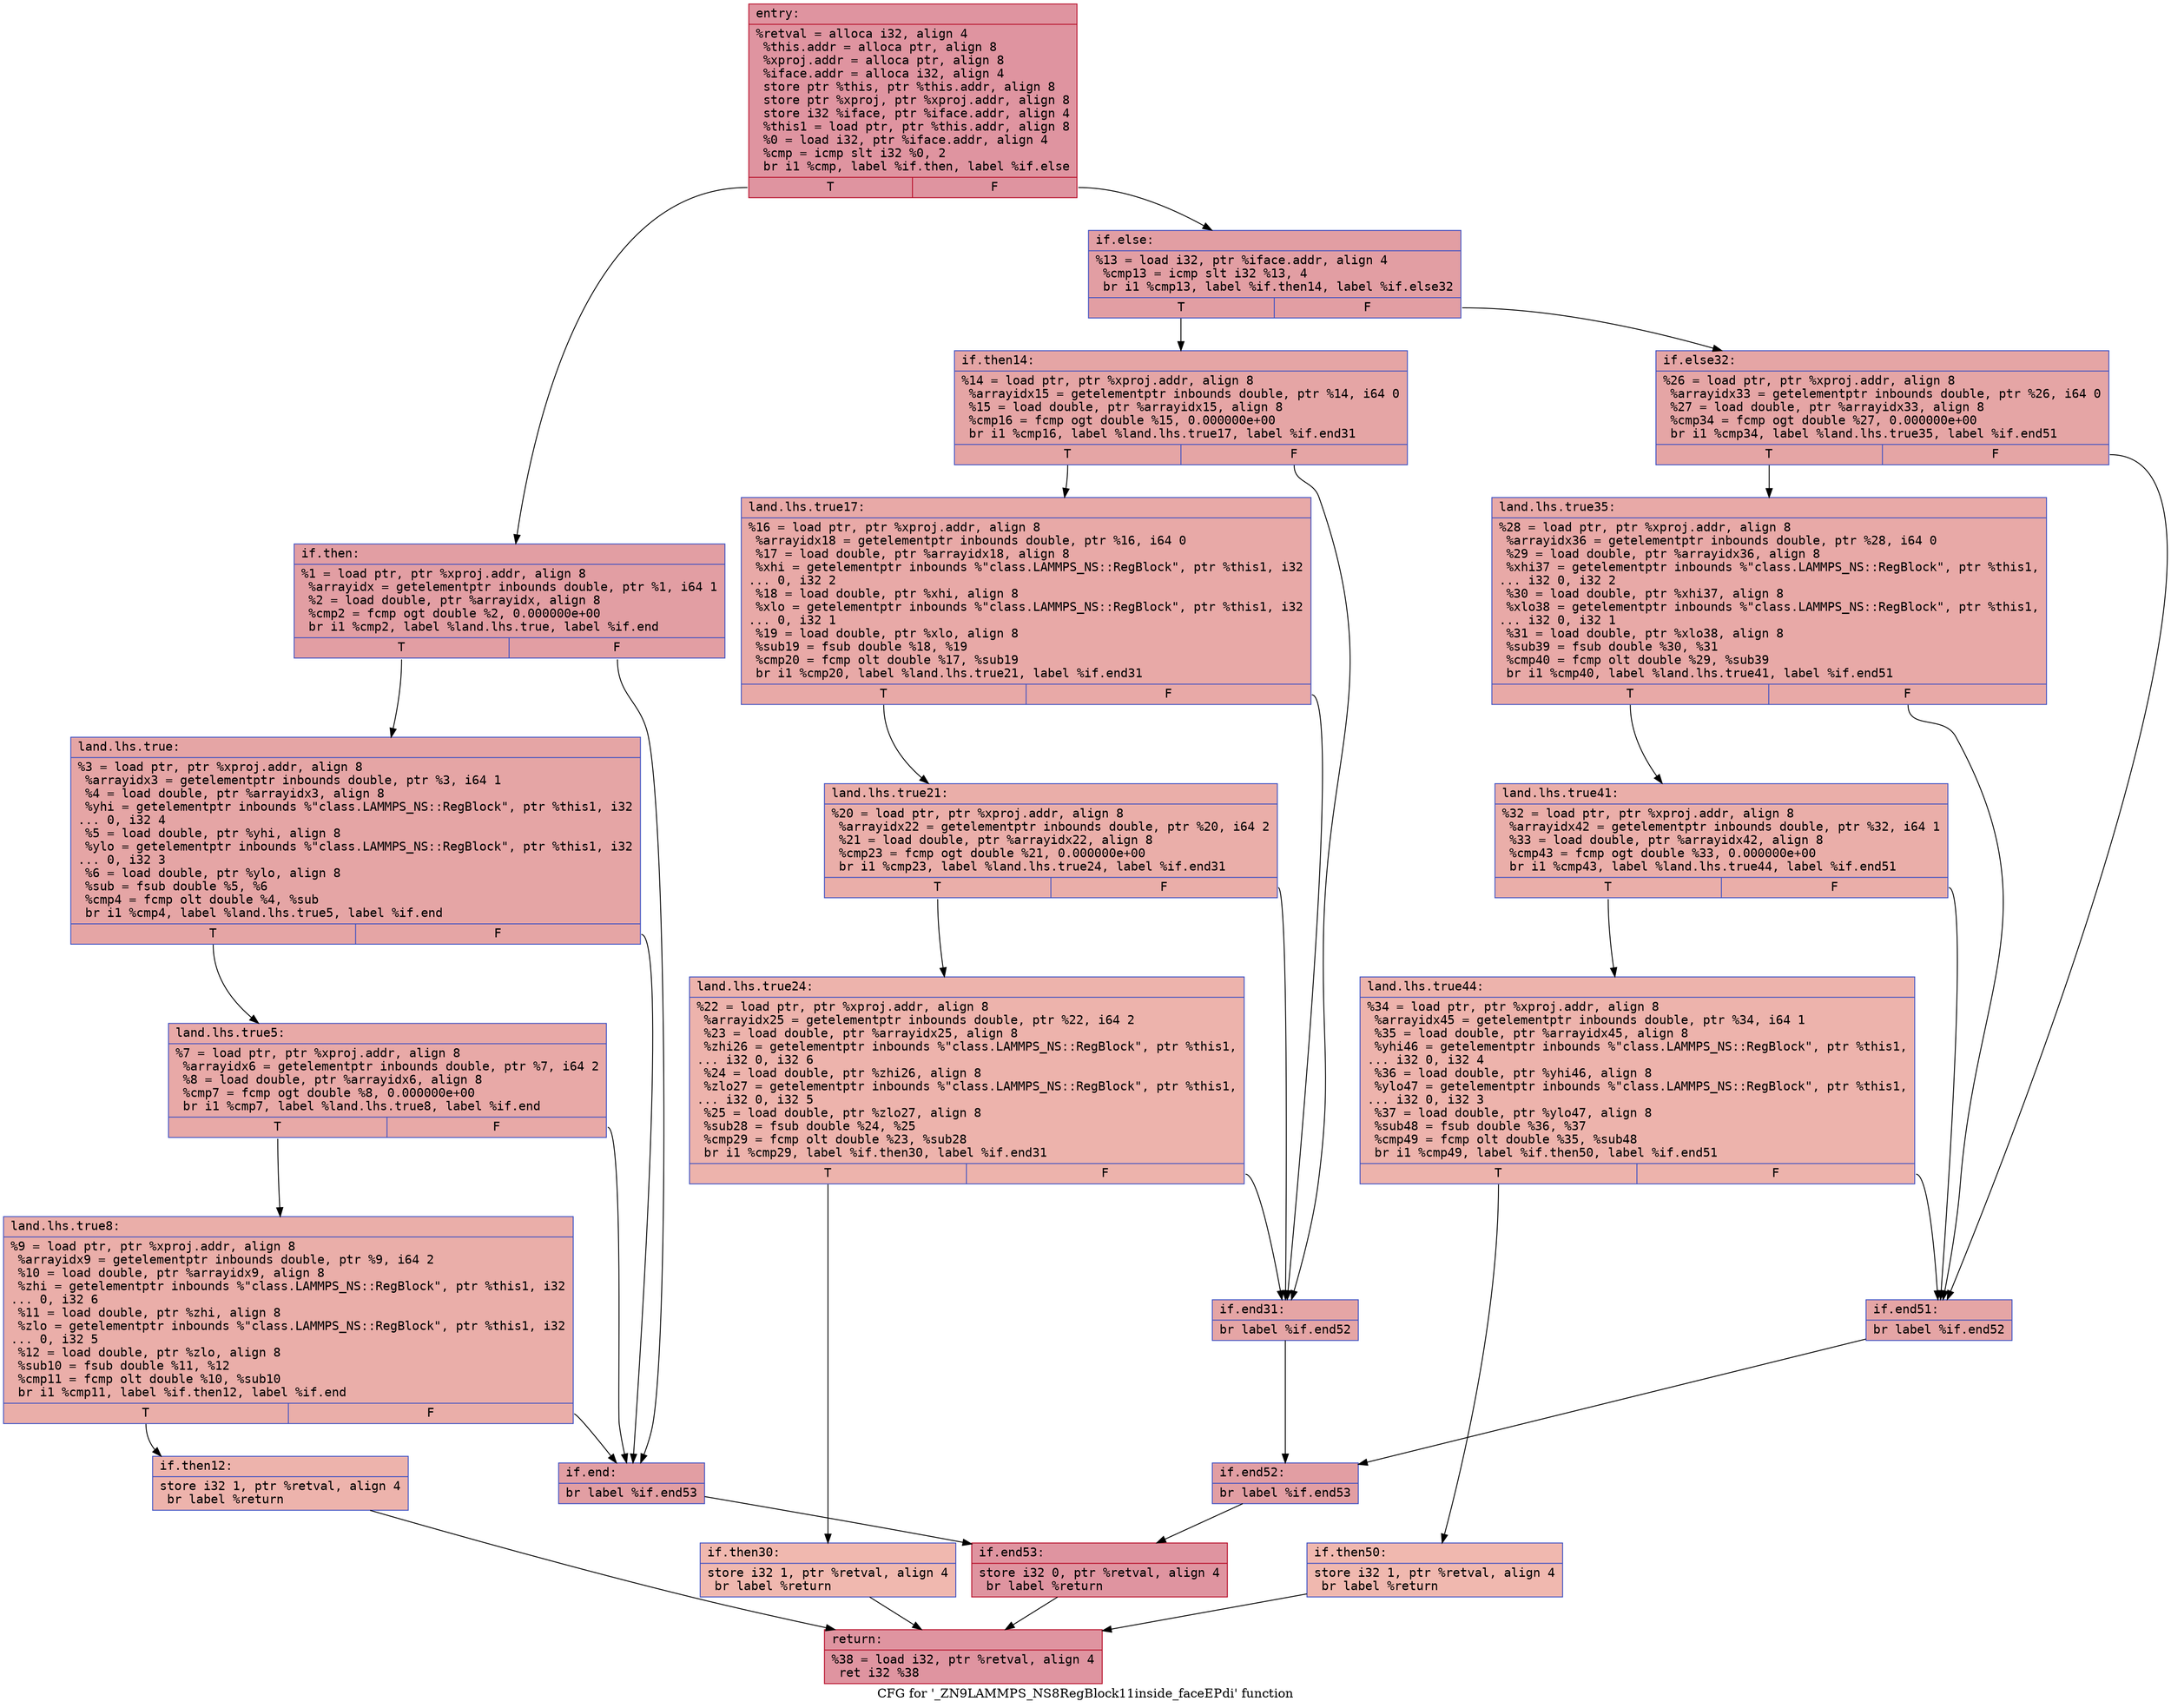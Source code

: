 digraph "CFG for '_ZN9LAMMPS_NS8RegBlock11inside_faceEPdi' function" {
	label="CFG for '_ZN9LAMMPS_NS8RegBlock11inside_faceEPdi' function";

	Node0x55e6d502a260 [shape=record,color="#b70d28ff", style=filled, fillcolor="#b70d2870" fontname="Courier",label="{entry:\l|  %retval = alloca i32, align 4\l  %this.addr = alloca ptr, align 8\l  %xproj.addr = alloca ptr, align 8\l  %iface.addr = alloca i32, align 4\l  store ptr %this, ptr %this.addr, align 8\l  store ptr %xproj, ptr %xproj.addr, align 8\l  store i32 %iface, ptr %iface.addr, align 4\l  %this1 = load ptr, ptr %this.addr, align 8\l  %0 = load i32, ptr %iface.addr, align 4\l  %cmp = icmp slt i32 %0, 2\l  br i1 %cmp, label %if.then, label %if.else\l|{<s0>T|<s1>F}}"];
	Node0x55e6d502a260:s0 -> Node0x55e6d502a800[tooltip="entry -> if.then\nProbability 50.00%" ];
	Node0x55e6d502a260:s1 -> Node0x55e6d502a870[tooltip="entry -> if.else\nProbability 50.00%" ];
	Node0x55e6d502a800 [shape=record,color="#3d50c3ff", style=filled, fillcolor="#be242e70" fontname="Courier",label="{if.then:\l|  %1 = load ptr, ptr %xproj.addr, align 8\l  %arrayidx = getelementptr inbounds double, ptr %1, i64 1\l  %2 = load double, ptr %arrayidx, align 8\l  %cmp2 = fcmp ogt double %2, 0.000000e+00\l  br i1 %cmp2, label %land.lhs.true, label %if.end\l|{<s0>T|<s1>F}}"];
	Node0x55e6d502a800:s0 -> Node0x55e6d502adb0[tooltip="if.then -> land.lhs.true\nProbability 50.00%" ];
	Node0x55e6d502a800:s1 -> Node0x55e6d502ae30[tooltip="if.then -> if.end\nProbability 50.00%" ];
	Node0x55e6d502adb0 [shape=record,color="#3d50c3ff", style=filled, fillcolor="#c5333470" fontname="Courier",label="{land.lhs.true:\l|  %3 = load ptr, ptr %xproj.addr, align 8\l  %arrayidx3 = getelementptr inbounds double, ptr %3, i64 1\l  %4 = load double, ptr %arrayidx3, align 8\l  %yhi = getelementptr inbounds %\"class.LAMMPS_NS::RegBlock\", ptr %this1, i32\l... 0, i32 4\l  %5 = load double, ptr %yhi, align 8\l  %ylo = getelementptr inbounds %\"class.LAMMPS_NS::RegBlock\", ptr %this1, i32\l... 0, i32 3\l  %6 = load double, ptr %ylo, align 8\l  %sub = fsub double %5, %6\l  %cmp4 = fcmp olt double %4, %sub\l  br i1 %cmp4, label %land.lhs.true5, label %if.end\l|{<s0>T|<s1>F}}"];
	Node0x55e6d502adb0:s0 -> Node0x55e6d502b540[tooltip="land.lhs.true -> land.lhs.true5\nProbability 50.00%" ];
	Node0x55e6d502adb0:s1 -> Node0x55e6d502ae30[tooltip="land.lhs.true -> if.end\nProbability 50.00%" ];
	Node0x55e6d502b540 [shape=record,color="#3d50c3ff", style=filled, fillcolor="#ca3b3770" fontname="Courier",label="{land.lhs.true5:\l|  %7 = load ptr, ptr %xproj.addr, align 8\l  %arrayidx6 = getelementptr inbounds double, ptr %7, i64 2\l  %8 = load double, ptr %arrayidx6, align 8\l  %cmp7 = fcmp ogt double %8, 0.000000e+00\l  br i1 %cmp7, label %land.lhs.true8, label %if.end\l|{<s0>T|<s1>F}}"];
	Node0x55e6d502b540:s0 -> Node0x55e6d502b8f0[tooltip="land.lhs.true5 -> land.lhs.true8\nProbability 50.00%" ];
	Node0x55e6d502b540:s1 -> Node0x55e6d502ae30[tooltip="land.lhs.true5 -> if.end\nProbability 50.00%" ];
	Node0x55e6d502b8f0 [shape=record,color="#3d50c3ff", style=filled, fillcolor="#d0473d70" fontname="Courier",label="{land.lhs.true8:\l|  %9 = load ptr, ptr %xproj.addr, align 8\l  %arrayidx9 = getelementptr inbounds double, ptr %9, i64 2\l  %10 = load double, ptr %arrayidx9, align 8\l  %zhi = getelementptr inbounds %\"class.LAMMPS_NS::RegBlock\", ptr %this1, i32\l... 0, i32 6\l  %11 = load double, ptr %zhi, align 8\l  %zlo = getelementptr inbounds %\"class.LAMMPS_NS::RegBlock\", ptr %this1, i32\l... 0, i32 5\l  %12 = load double, ptr %zlo, align 8\l  %sub10 = fsub double %11, %12\l  %cmp11 = fcmp olt double %10, %sub10\l  br i1 %cmp11, label %if.then12, label %if.end\l|{<s0>T|<s1>F}}"];
	Node0x55e6d502b8f0:s0 -> Node0x55e6d502c190[tooltip="land.lhs.true8 -> if.then12\nProbability 50.00%" ];
	Node0x55e6d502b8f0:s1 -> Node0x55e6d502ae30[tooltip="land.lhs.true8 -> if.end\nProbability 50.00%" ];
	Node0x55e6d502c190 [shape=record,color="#3d50c3ff", style=filled, fillcolor="#d6524470" fontname="Courier",label="{if.then12:\l|  store i32 1, ptr %retval, align 4\l  br label %return\l}"];
	Node0x55e6d502c190 -> Node0x55e6d502c360[tooltip="if.then12 -> return\nProbability 100.00%" ];
	Node0x55e6d502ae30 [shape=record,color="#3d50c3ff", style=filled, fillcolor="#be242e70" fontname="Courier",label="{if.end:\l|  br label %if.end53\l}"];
	Node0x55e6d502ae30 -> Node0x55e6d502c3d0[tooltip="if.end -> if.end53\nProbability 100.00%" ];
	Node0x55e6d502a870 [shape=record,color="#3d50c3ff", style=filled, fillcolor="#be242e70" fontname="Courier",label="{if.else:\l|  %13 = load i32, ptr %iface.addr, align 4\l  %cmp13 = icmp slt i32 %13, 4\l  br i1 %cmp13, label %if.then14, label %if.else32\l|{<s0>T|<s1>F}}"];
	Node0x55e6d502a870:s0 -> Node0x55e6d502c580[tooltip="if.else -> if.then14\nProbability 50.00%" ];
	Node0x55e6d502a870:s1 -> Node0x55e6d502c600[tooltip="if.else -> if.else32\nProbability 50.00%" ];
	Node0x55e6d502c580 [shape=record,color="#3d50c3ff", style=filled, fillcolor="#c5333470" fontname="Courier",label="{if.then14:\l|  %14 = load ptr, ptr %xproj.addr, align 8\l  %arrayidx15 = getelementptr inbounds double, ptr %14, i64 0\l  %15 = load double, ptr %arrayidx15, align 8\l  %cmp16 = fcmp ogt double %15, 0.000000e+00\l  br i1 %cmp16, label %land.lhs.true17, label %if.end31\l|{<s0>T|<s1>F}}"];
	Node0x55e6d502c580:s0 -> Node0x55e6d502c9b0[tooltip="if.then14 -> land.lhs.true17\nProbability 50.00%" ];
	Node0x55e6d502c580:s1 -> Node0x55e6d502ca30[tooltip="if.then14 -> if.end31\nProbability 50.00%" ];
	Node0x55e6d502c9b0 [shape=record,color="#3d50c3ff", style=filled, fillcolor="#ca3b3770" fontname="Courier",label="{land.lhs.true17:\l|  %16 = load ptr, ptr %xproj.addr, align 8\l  %arrayidx18 = getelementptr inbounds double, ptr %16, i64 0\l  %17 = load double, ptr %arrayidx18, align 8\l  %xhi = getelementptr inbounds %\"class.LAMMPS_NS::RegBlock\", ptr %this1, i32\l... 0, i32 2\l  %18 = load double, ptr %xhi, align 8\l  %xlo = getelementptr inbounds %\"class.LAMMPS_NS::RegBlock\", ptr %this1, i32\l... 0, i32 1\l  %19 = load double, ptr %xlo, align 8\l  %sub19 = fsub double %18, %19\l  %cmp20 = fcmp olt double %17, %sub19\l  br i1 %cmp20, label %land.lhs.true21, label %if.end31\l|{<s0>T|<s1>F}}"];
	Node0x55e6d502c9b0:s0 -> Node0x55e6d502d150[tooltip="land.lhs.true17 -> land.lhs.true21\nProbability 50.00%" ];
	Node0x55e6d502c9b0:s1 -> Node0x55e6d502ca30[tooltip="land.lhs.true17 -> if.end31\nProbability 50.00%" ];
	Node0x55e6d502d150 [shape=record,color="#3d50c3ff", style=filled, fillcolor="#d0473d70" fontname="Courier",label="{land.lhs.true21:\l|  %20 = load ptr, ptr %xproj.addr, align 8\l  %arrayidx22 = getelementptr inbounds double, ptr %20, i64 2\l  %21 = load double, ptr %arrayidx22, align 8\l  %cmp23 = fcmp ogt double %21, 0.000000e+00\l  br i1 %cmp23, label %land.lhs.true24, label %if.end31\l|{<s0>T|<s1>F}}"];
	Node0x55e6d502d150:s0 -> Node0x55e6d502d500[tooltip="land.lhs.true21 -> land.lhs.true24\nProbability 50.00%" ];
	Node0x55e6d502d150:s1 -> Node0x55e6d502ca30[tooltip="land.lhs.true21 -> if.end31\nProbability 50.00%" ];
	Node0x55e6d502d500 [shape=record,color="#3d50c3ff", style=filled, fillcolor="#d6524470" fontname="Courier",label="{land.lhs.true24:\l|  %22 = load ptr, ptr %xproj.addr, align 8\l  %arrayidx25 = getelementptr inbounds double, ptr %22, i64 2\l  %23 = load double, ptr %arrayidx25, align 8\l  %zhi26 = getelementptr inbounds %\"class.LAMMPS_NS::RegBlock\", ptr %this1,\l... i32 0, i32 6\l  %24 = load double, ptr %zhi26, align 8\l  %zlo27 = getelementptr inbounds %\"class.LAMMPS_NS::RegBlock\", ptr %this1,\l... i32 0, i32 5\l  %25 = load double, ptr %zlo27, align 8\l  %sub28 = fsub double %24, %25\l  %cmp29 = fcmp olt double %23, %sub28\l  br i1 %cmp29, label %if.then30, label %if.end31\l|{<s0>T|<s1>F}}"];
	Node0x55e6d502d500:s0 -> Node0x55e6d502dec0[tooltip="land.lhs.true24 -> if.then30\nProbability 50.00%" ];
	Node0x55e6d502d500:s1 -> Node0x55e6d502ca30[tooltip="land.lhs.true24 -> if.end31\nProbability 50.00%" ];
	Node0x55e6d502dec0 [shape=record,color="#3d50c3ff", style=filled, fillcolor="#dc5d4a70" fontname="Courier",label="{if.then30:\l|  store i32 1, ptr %retval, align 4\l  br label %return\l}"];
	Node0x55e6d502dec0 -> Node0x55e6d502c360[tooltip="if.then30 -> return\nProbability 100.00%" ];
	Node0x55e6d502ca30 [shape=record,color="#3d50c3ff", style=filled, fillcolor="#c5333470" fontname="Courier",label="{if.end31:\l|  br label %if.end52\l}"];
	Node0x55e6d502ca30 -> Node0x55e6d502e090[tooltip="if.end31 -> if.end52\nProbability 100.00%" ];
	Node0x55e6d502c600 [shape=record,color="#3d50c3ff", style=filled, fillcolor="#c5333470" fontname="Courier",label="{if.else32:\l|  %26 = load ptr, ptr %xproj.addr, align 8\l  %arrayidx33 = getelementptr inbounds double, ptr %26, i64 0\l  %27 = load double, ptr %arrayidx33, align 8\l  %cmp34 = fcmp ogt double %27, 0.000000e+00\l  br i1 %cmp34, label %land.lhs.true35, label %if.end51\l|{<s0>T|<s1>F}}"];
	Node0x55e6d502c600:s0 -> Node0x55e6d502e400[tooltip="if.else32 -> land.lhs.true35\nProbability 50.00%" ];
	Node0x55e6d502c600:s1 -> Node0x55e6d502e480[tooltip="if.else32 -> if.end51\nProbability 50.00%" ];
	Node0x55e6d502e400 [shape=record,color="#3d50c3ff", style=filled, fillcolor="#ca3b3770" fontname="Courier",label="{land.lhs.true35:\l|  %28 = load ptr, ptr %xproj.addr, align 8\l  %arrayidx36 = getelementptr inbounds double, ptr %28, i64 0\l  %29 = load double, ptr %arrayidx36, align 8\l  %xhi37 = getelementptr inbounds %\"class.LAMMPS_NS::RegBlock\", ptr %this1,\l... i32 0, i32 2\l  %30 = load double, ptr %xhi37, align 8\l  %xlo38 = getelementptr inbounds %\"class.LAMMPS_NS::RegBlock\", ptr %this1,\l... i32 0, i32 1\l  %31 = load double, ptr %xlo38, align 8\l  %sub39 = fsub double %30, %31\l  %cmp40 = fcmp olt double %29, %sub39\l  br i1 %cmp40, label %land.lhs.true41, label %if.end51\l|{<s0>T|<s1>F}}"];
	Node0x55e6d502e400:s0 -> Node0x55e6d502eba0[tooltip="land.lhs.true35 -> land.lhs.true41\nProbability 50.00%" ];
	Node0x55e6d502e400:s1 -> Node0x55e6d502e480[tooltip="land.lhs.true35 -> if.end51\nProbability 50.00%" ];
	Node0x55e6d502eba0 [shape=record,color="#3d50c3ff", style=filled, fillcolor="#d0473d70" fontname="Courier",label="{land.lhs.true41:\l|  %32 = load ptr, ptr %xproj.addr, align 8\l  %arrayidx42 = getelementptr inbounds double, ptr %32, i64 1\l  %33 = load double, ptr %arrayidx42, align 8\l  %cmp43 = fcmp ogt double %33, 0.000000e+00\l  br i1 %cmp43, label %land.lhs.true44, label %if.end51\l|{<s0>T|<s1>F}}"];
	Node0x55e6d502eba0:s0 -> Node0x55e6d502ef50[tooltip="land.lhs.true41 -> land.lhs.true44\nProbability 50.00%" ];
	Node0x55e6d502eba0:s1 -> Node0x55e6d502e480[tooltip="land.lhs.true41 -> if.end51\nProbability 50.00%" ];
	Node0x55e6d502ef50 [shape=record,color="#3d50c3ff", style=filled, fillcolor="#d6524470" fontname="Courier",label="{land.lhs.true44:\l|  %34 = load ptr, ptr %xproj.addr, align 8\l  %arrayidx45 = getelementptr inbounds double, ptr %34, i64 1\l  %35 = load double, ptr %arrayidx45, align 8\l  %yhi46 = getelementptr inbounds %\"class.LAMMPS_NS::RegBlock\", ptr %this1,\l... i32 0, i32 4\l  %36 = load double, ptr %yhi46, align 8\l  %ylo47 = getelementptr inbounds %\"class.LAMMPS_NS::RegBlock\", ptr %this1,\l... i32 0, i32 3\l  %37 = load double, ptr %ylo47, align 8\l  %sub48 = fsub double %36, %37\l  %cmp49 = fcmp olt double %35, %sub48\l  br i1 %cmp49, label %if.then50, label %if.end51\l|{<s0>T|<s1>F}}"];
	Node0x55e6d502ef50:s0 -> Node0x55e6d502f670[tooltip="land.lhs.true44 -> if.then50\nProbability 50.00%" ];
	Node0x55e6d502ef50:s1 -> Node0x55e6d502e480[tooltip="land.lhs.true44 -> if.end51\nProbability 50.00%" ];
	Node0x55e6d502f670 [shape=record,color="#3d50c3ff", style=filled, fillcolor="#dc5d4a70" fontname="Courier",label="{if.then50:\l|  store i32 1, ptr %retval, align 4\l  br label %return\l}"];
	Node0x55e6d502f670 -> Node0x55e6d502c360[tooltip="if.then50 -> return\nProbability 100.00%" ];
	Node0x55e6d502e480 [shape=record,color="#3d50c3ff", style=filled, fillcolor="#c5333470" fontname="Courier",label="{if.end51:\l|  br label %if.end52\l}"];
	Node0x55e6d502e480 -> Node0x55e6d502e090[tooltip="if.end51 -> if.end52\nProbability 100.00%" ];
	Node0x55e6d502e090 [shape=record,color="#3d50c3ff", style=filled, fillcolor="#be242e70" fontname="Courier",label="{if.end52:\l|  br label %if.end53\l}"];
	Node0x55e6d502e090 -> Node0x55e6d502c3d0[tooltip="if.end52 -> if.end53\nProbability 100.00%" ];
	Node0x55e6d502c3d0 [shape=record,color="#b70d28ff", style=filled, fillcolor="#b70d2870" fontname="Courier",label="{if.end53:\l|  store i32 0, ptr %retval, align 4\l  br label %return\l}"];
	Node0x55e6d502c3d0 -> Node0x55e6d502c360[tooltip="if.end53 -> return\nProbability 100.00%" ];
	Node0x55e6d502c360 [shape=record,color="#b70d28ff", style=filled, fillcolor="#b70d2870" fontname="Courier",label="{return:\l|  %38 = load i32, ptr %retval, align 4\l  ret i32 %38\l}"];
}
